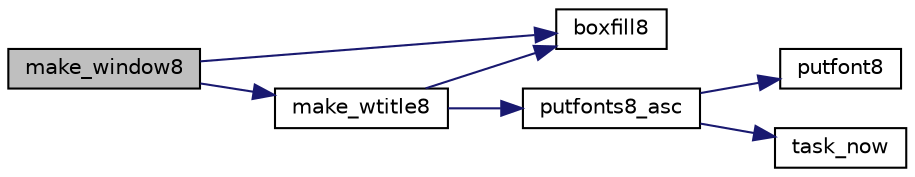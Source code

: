 digraph "make_window8"
{
 // LATEX_PDF_SIZE
  edge [fontname="Helvetica",fontsize="10",labelfontname="Helvetica",labelfontsize="10"];
  node [fontname="Helvetica",fontsize="10",shape=record];
  rankdir="LR";
  Node1 [label="make_window8",height=0.2,width=0.4,color="black", fillcolor="grey75", style="filled", fontcolor="black",tooltip=" "];
  Node1 -> Node2 [color="midnightblue",fontsize="10",style="solid",fontname="Helvetica"];
  Node2 [label="boxfill8",height=0.2,width=0.4,color="black", fillcolor="white", style="filled",URL="$bootpack_8h.html#a8db7fb68501f39701e4b0801364a2e1c",tooltip=" "];
  Node1 -> Node3 [color="midnightblue",fontsize="10",style="solid",fontname="Helvetica"];
  Node3 [label="make_wtitle8",height=0.2,width=0.4,color="black", fillcolor="white", style="filled",URL="$window_8c.html#a7624d2de5f9aef85e89e2a12375cf40d",tooltip=" "];
  Node3 -> Node2 [color="midnightblue",fontsize="10",style="solid",fontname="Helvetica"];
  Node3 -> Node4 [color="midnightblue",fontsize="10",style="solid",fontname="Helvetica"];
  Node4 [label="putfonts8_asc",height=0.2,width=0.4,color="black", fillcolor="white", style="filled",URL="$bootpack_8h.html#aa7cde0dce2ebf81ad62c6be604c4007e",tooltip=" "];
  Node4 -> Node5 [color="midnightblue",fontsize="10",style="solid",fontname="Helvetica"];
  Node5 [label="putfont8",height=0.2,width=0.4,color="black", fillcolor="white", style="filled",URL="$graphic_8c.html#a1a869fa1f63a9363adbd268a4453ee65",tooltip=" "];
  Node4 -> Node6 [color="midnightblue",fontsize="10",style="solid",fontname="Helvetica"];
  Node6 [label="task_now",height=0.2,width=0.4,color="black", fillcolor="white", style="filled",URL="$bootpack_8h.html#a72a85d580d503d9c2743398e78ab612b",tooltip=" "];
}
